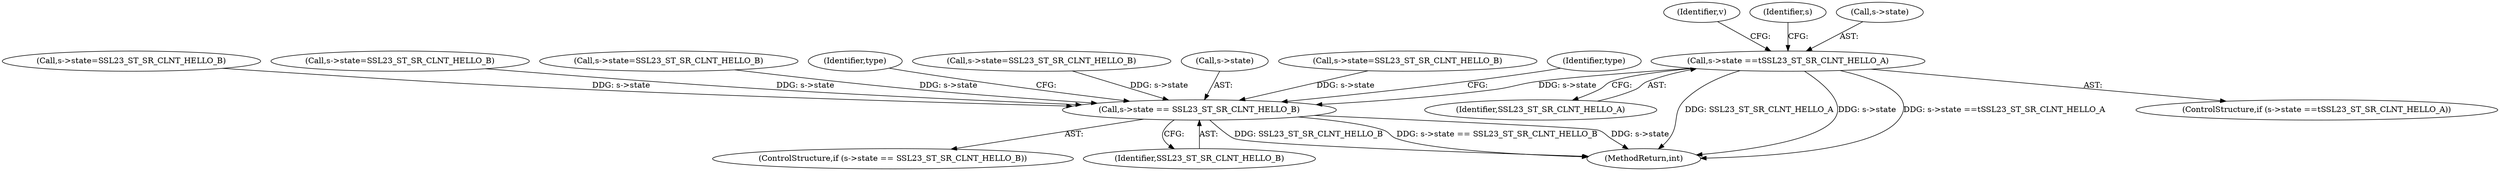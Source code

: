 digraph "0_openssl_26a59d9b46574e457870197dffa802871b4c8fc7_0@pointer" {
"1000175" [label="(Call,s->state ==\tSSL23_ST_SR_CLNT_HELLO_A)"];
"1000706" [label="(Call,s->state == SSL23_ST_SR_CLNT_HELLO_B)"];
"1000183" [label="(Identifier,v)"];
"1000689" [label="(Identifier,s)"];
"1000378" [label="(Call,s->state=SSL23_ST_SR_CLNT_HELLO_B)"];
"1000359" [label="(Call,s->state=SSL23_ST_SR_CLNT_HELLO_B)"];
"1000176" [label="(Call,s->state)"];
"1000705" [label="(ControlStructure,if (s->state == SSL23_ST_SR_CLNT_HELLO_B))"];
"1000710" [label="(Identifier,SSL23_ST_SR_CLNT_HELLO_B)"];
"1000179" [label="(Identifier,SSL23_ST_SR_CLNT_HELLO_A)"];
"1000409" [label="(Call,s->state=SSL23_ST_SR_CLNT_HELLO_B)"];
"1000713" [label="(Identifier,type)"];
"1000340" [label="(Call,s->state=SSL23_ST_SR_CLNT_HELLO_B)"];
"1000175" [label="(Call,s->state ==\tSSL23_ST_SR_CLNT_HELLO_A)"];
"1000707" [label="(Call,s->state)"];
"1001274" [label="(MethodReturn,int)"];
"1000174" [label="(ControlStructure,if (s->state ==\tSSL23_ST_SR_CLNT_HELLO_A))"];
"1000315" [label="(Call,s->state=SSL23_ST_SR_CLNT_HELLO_B)"];
"1000706" [label="(Call,s->state == SSL23_ST_SR_CLNT_HELLO_B)"];
"1001049" [label="(Identifier,type)"];
"1000175" -> "1000174"  [label="AST: "];
"1000175" -> "1000179"  [label="CFG: "];
"1000176" -> "1000175"  [label="AST: "];
"1000179" -> "1000175"  [label="AST: "];
"1000183" -> "1000175"  [label="CFG: "];
"1000689" -> "1000175"  [label="CFG: "];
"1000175" -> "1001274"  [label="DDG: SSL23_ST_SR_CLNT_HELLO_A"];
"1000175" -> "1001274"  [label="DDG: s->state"];
"1000175" -> "1001274"  [label="DDG: s->state ==\tSSL23_ST_SR_CLNT_HELLO_A"];
"1000175" -> "1000706"  [label="DDG: s->state"];
"1000706" -> "1000705"  [label="AST: "];
"1000706" -> "1000710"  [label="CFG: "];
"1000707" -> "1000706"  [label="AST: "];
"1000710" -> "1000706"  [label="AST: "];
"1000713" -> "1000706"  [label="CFG: "];
"1001049" -> "1000706"  [label="CFG: "];
"1000706" -> "1001274"  [label="DDG: SSL23_ST_SR_CLNT_HELLO_B"];
"1000706" -> "1001274"  [label="DDG: s->state == SSL23_ST_SR_CLNT_HELLO_B"];
"1000706" -> "1001274"  [label="DDG: s->state"];
"1000315" -> "1000706"  [label="DDG: s->state"];
"1000378" -> "1000706"  [label="DDG: s->state"];
"1000409" -> "1000706"  [label="DDG: s->state"];
"1000359" -> "1000706"  [label="DDG: s->state"];
"1000340" -> "1000706"  [label="DDG: s->state"];
}
